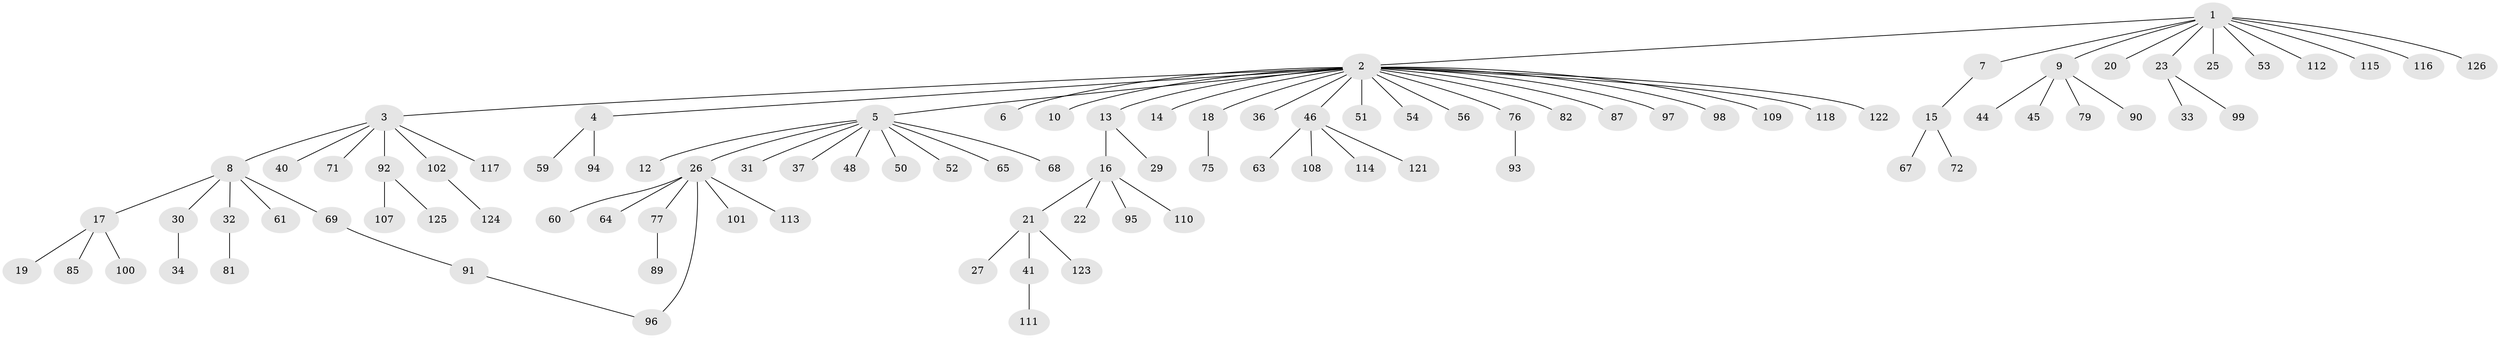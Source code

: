 // original degree distribution, {12: 0.007936507936507936, 22: 0.007936507936507936, 5: 0.023809523809523808, 3: 0.06349206349206349, 10: 0.007936507936507936, 2: 0.18253968253968253, 7: 0.015873015873015872, 6: 0.023809523809523808, 1: 0.6428571428571429, 4: 0.023809523809523808}
// Generated by graph-tools (version 1.1) at 2025/41/03/06/25 10:41:49]
// undirected, 96 vertices, 96 edges
graph export_dot {
graph [start="1"]
  node [color=gray90,style=filled];
  1 [super="+11"];
  2 [super="+38"];
  3 [super="+35"];
  4 [super="+57"];
  5 [super="+28"];
  6 [super="+78"];
  7 [super="+88"];
  8 [super="+83"];
  9 [super="+66"];
  10;
  12;
  13 [super="+70"];
  14 [super="+24"];
  15 [super="+43"];
  16 [super="+47"];
  17 [super="+55"];
  18;
  19;
  20 [super="+49"];
  21 [super="+80"];
  22;
  23 [super="+73"];
  25;
  26 [super="+62"];
  27;
  29 [super="+42"];
  30 [super="+74"];
  31;
  32 [super="+39"];
  33 [super="+120"];
  34;
  36;
  37;
  40;
  41 [super="+103"];
  44;
  45 [super="+58"];
  46 [super="+84"];
  48;
  50;
  51 [super="+106"];
  52;
  53;
  54;
  56;
  59;
  60;
  61;
  63;
  64 [super="+119"];
  65;
  67;
  68;
  69;
  71;
  72;
  75 [super="+86"];
  76 [super="+104"];
  77;
  79;
  81;
  82;
  85;
  87;
  89;
  90;
  91 [super="+105"];
  92;
  93;
  94;
  95;
  96;
  97;
  98;
  99;
  100;
  101;
  102;
  107;
  108;
  109;
  110;
  111;
  112;
  113;
  114;
  115;
  116;
  117;
  118;
  121;
  122;
  123;
  124;
  125;
  126;
  1 -- 2;
  1 -- 7;
  1 -- 9;
  1 -- 20;
  1 -- 23;
  1 -- 25;
  1 -- 53;
  1 -- 112;
  1 -- 115;
  1 -- 116;
  1 -- 126;
  2 -- 3;
  2 -- 4;
  2 -- 5;
  2 -- 6;
  2 -- 10;
  2 -- 13;
  2 -- 14;
  2 -- 18;
  2 -- 36;
  2 -- 46 [weight=2];
  2 -- 51;
  2 -- 56;
  2 -- 76;
  2 -- 82;
  2 -- 87;
  2 -- 97;
  2 -- 98;
  2 -- 109;
  2 -- 118;
  2 -- 122;
  2 -- 54;
  3 -- 8;
  3 -- 40;
  3 -- 71;
  3 -- 92;
  3 -- 117;
  3 -- 102;
  4 -- 94;
  4 -- 59;
  5 -- 12;
  5 -- 26;
  5 -- 31;
  5 -- 48;
  5 -- 50;
  5 -- 52;
  5 -- 65;
  5 -- 68;
  5 -- 37;
  7 -- 15;
  8 -- 17;
  8 -- 30;
  8 -- 32;
  8 -- 61;
  8 -- 69;
  9 -- 44;
  9 -- 45;
  9 -- 79;
  9 -- 90;
  13 -- 16;
  13 -- 29;
  15 -- 72;
  15 -- 67;
  16 -- 21;
  16 -- 22;
  16 -- 95;
  16 -- 110;
  17 -- 19;
  17 -- 85;
  17 -- 100;
  18 -- 75;
  21 -- 27;
  21 -- 41;
  21 -- 123;
  23 -- 33;
  23 -- 99;
  26 -- 60;
  26 -- 64;
  26 -- 77;
  26 -- 96;
  26 -- 113;
  26 -- 101;
  30 -- 34;
  32 -- 81;
  41 -- 111;
  46 -- 63;
  46 -- 108;
  46 -- 121;
  46 -- 114;
  69 -- 91;
  76 -- 93;
  77 -- 89;
  91 -- 96;
  92 -- 107;
  92 -- 125;
  102 -- 124;
}
